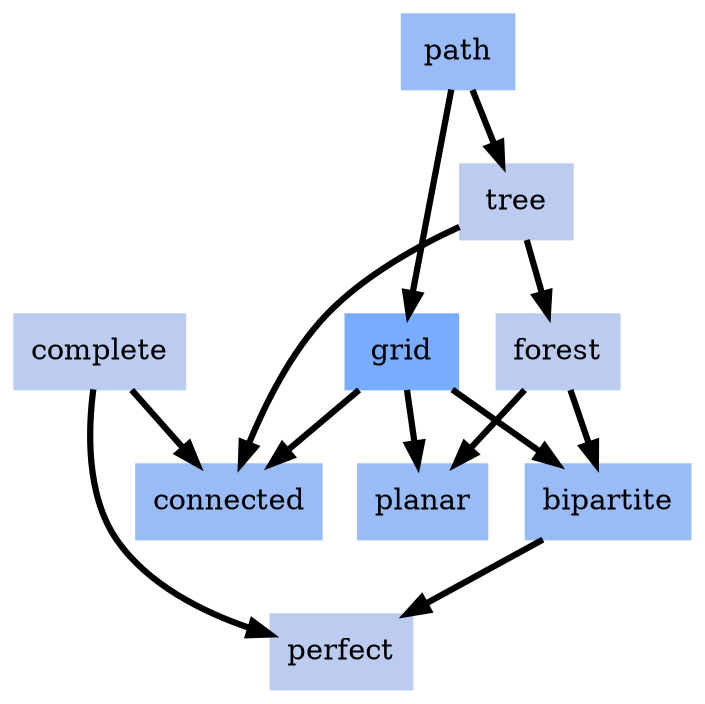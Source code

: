 digraph local_lfYXuK {
	node [color=lightblue2 style=filled]
	margin=0.04 size="6,6"
	"n_RmssrZ" [label="perfect" URL="/parameters/html/RmssrZ" color="#bbccf0" shape=box]
	"n_EhdXNA" [label="complete" URL="/parameters/html/EhdXNA" color="#bbccf0" shape=box]
	"n_cLHJkW" [label="bipartite" URL="/parameters/html/cLHJkW" color="#99bcf8" shape=box]
	"n_lfYXuK" [label="grid" URL="/parameters/html/lfYXuK" color="#78acff" shape=box]
	"n_JngPPm" [label="forest" URL="/parameters/html/JngPPm" color="#bbccf0" shape=box]
	"n_ryPlqz" [label="path" URL="/parameters/html/ryPlqz" color="#99bcf8" shape=box]
	"n_KlMP0i" [label="connected" URL="/parameters/html/KlMP0i" color="#99bcf8" shape=box]
	"n_rJyICu" [label="tree" URL="/parameters/html/rJyICu" color="#bbccf0" shape=box]
	"n_loZ5LD" [label="planar" URL="/parameters/html/loZ5LD" color="#99bcf8" shape=box]
	"n_EhdXNA" -> "n_RmssrZ" [label="" decorate=true lblstyle="above, sloped" weight="100" penwidth="3.0"]
	"n_EhdXNA" -> "n_KlMP0i" [label="" decorate=true lblstyle="above, sloped" weight="100" penwidth="3.0"]
	"n_ryPlqz" -> "n_rJyICu" [label="" decorate=true lblstyle="above, sloped" weight="100" penwidth="3.0"]
	"n_lfYXuK" -> "n_cLHJkW" [label="" decorate=true lblstyle="above, sloped" weight="100" penwidth="3.0"]
	"n_lfYXuK" -> "n_loZ5LD" [label="" decorate=true lblstyle="above, sloped" weight="100" penwidth="3.0"]
	"n_JngPPm" -> "n_cLHJkW" [label="" decorate=true lblstyle="above, sloped" weight="100" penwidth="3.0"]
	"n_cLHJkW" -> "n_RmssrZ" [label="" decorate=true lblstyle="above, sloped" weight="100" penwidth="3.0"]
	"n_ryPlqz" -> "n_lfYXuK" [label="" decorate=true lblstyle="above, sloped" weight="100" penwidth="3.0"]
	"n_lfYXuK" -> "n_KlMP0i" [label="" decorate=true lblstyle="above, sloped" weight="100" penwidth="3.0"]
	"n_rJyICu" -> "n_JngPPm" [label="" decorate=true lblstyle="above, sloped" weight="100" penwidth="3.0"]
	"n_JngPPm" -> "n_loZ5LD" [label="" decorate=true lblstyle="above, sloped" weight="100" penwidth="3.0"]
	"n_rJyICu" -> "n_KlMP0i" [label="" decorate=true lblstyle="above, sloped" weight="100" penwidth="3.0"]
}
